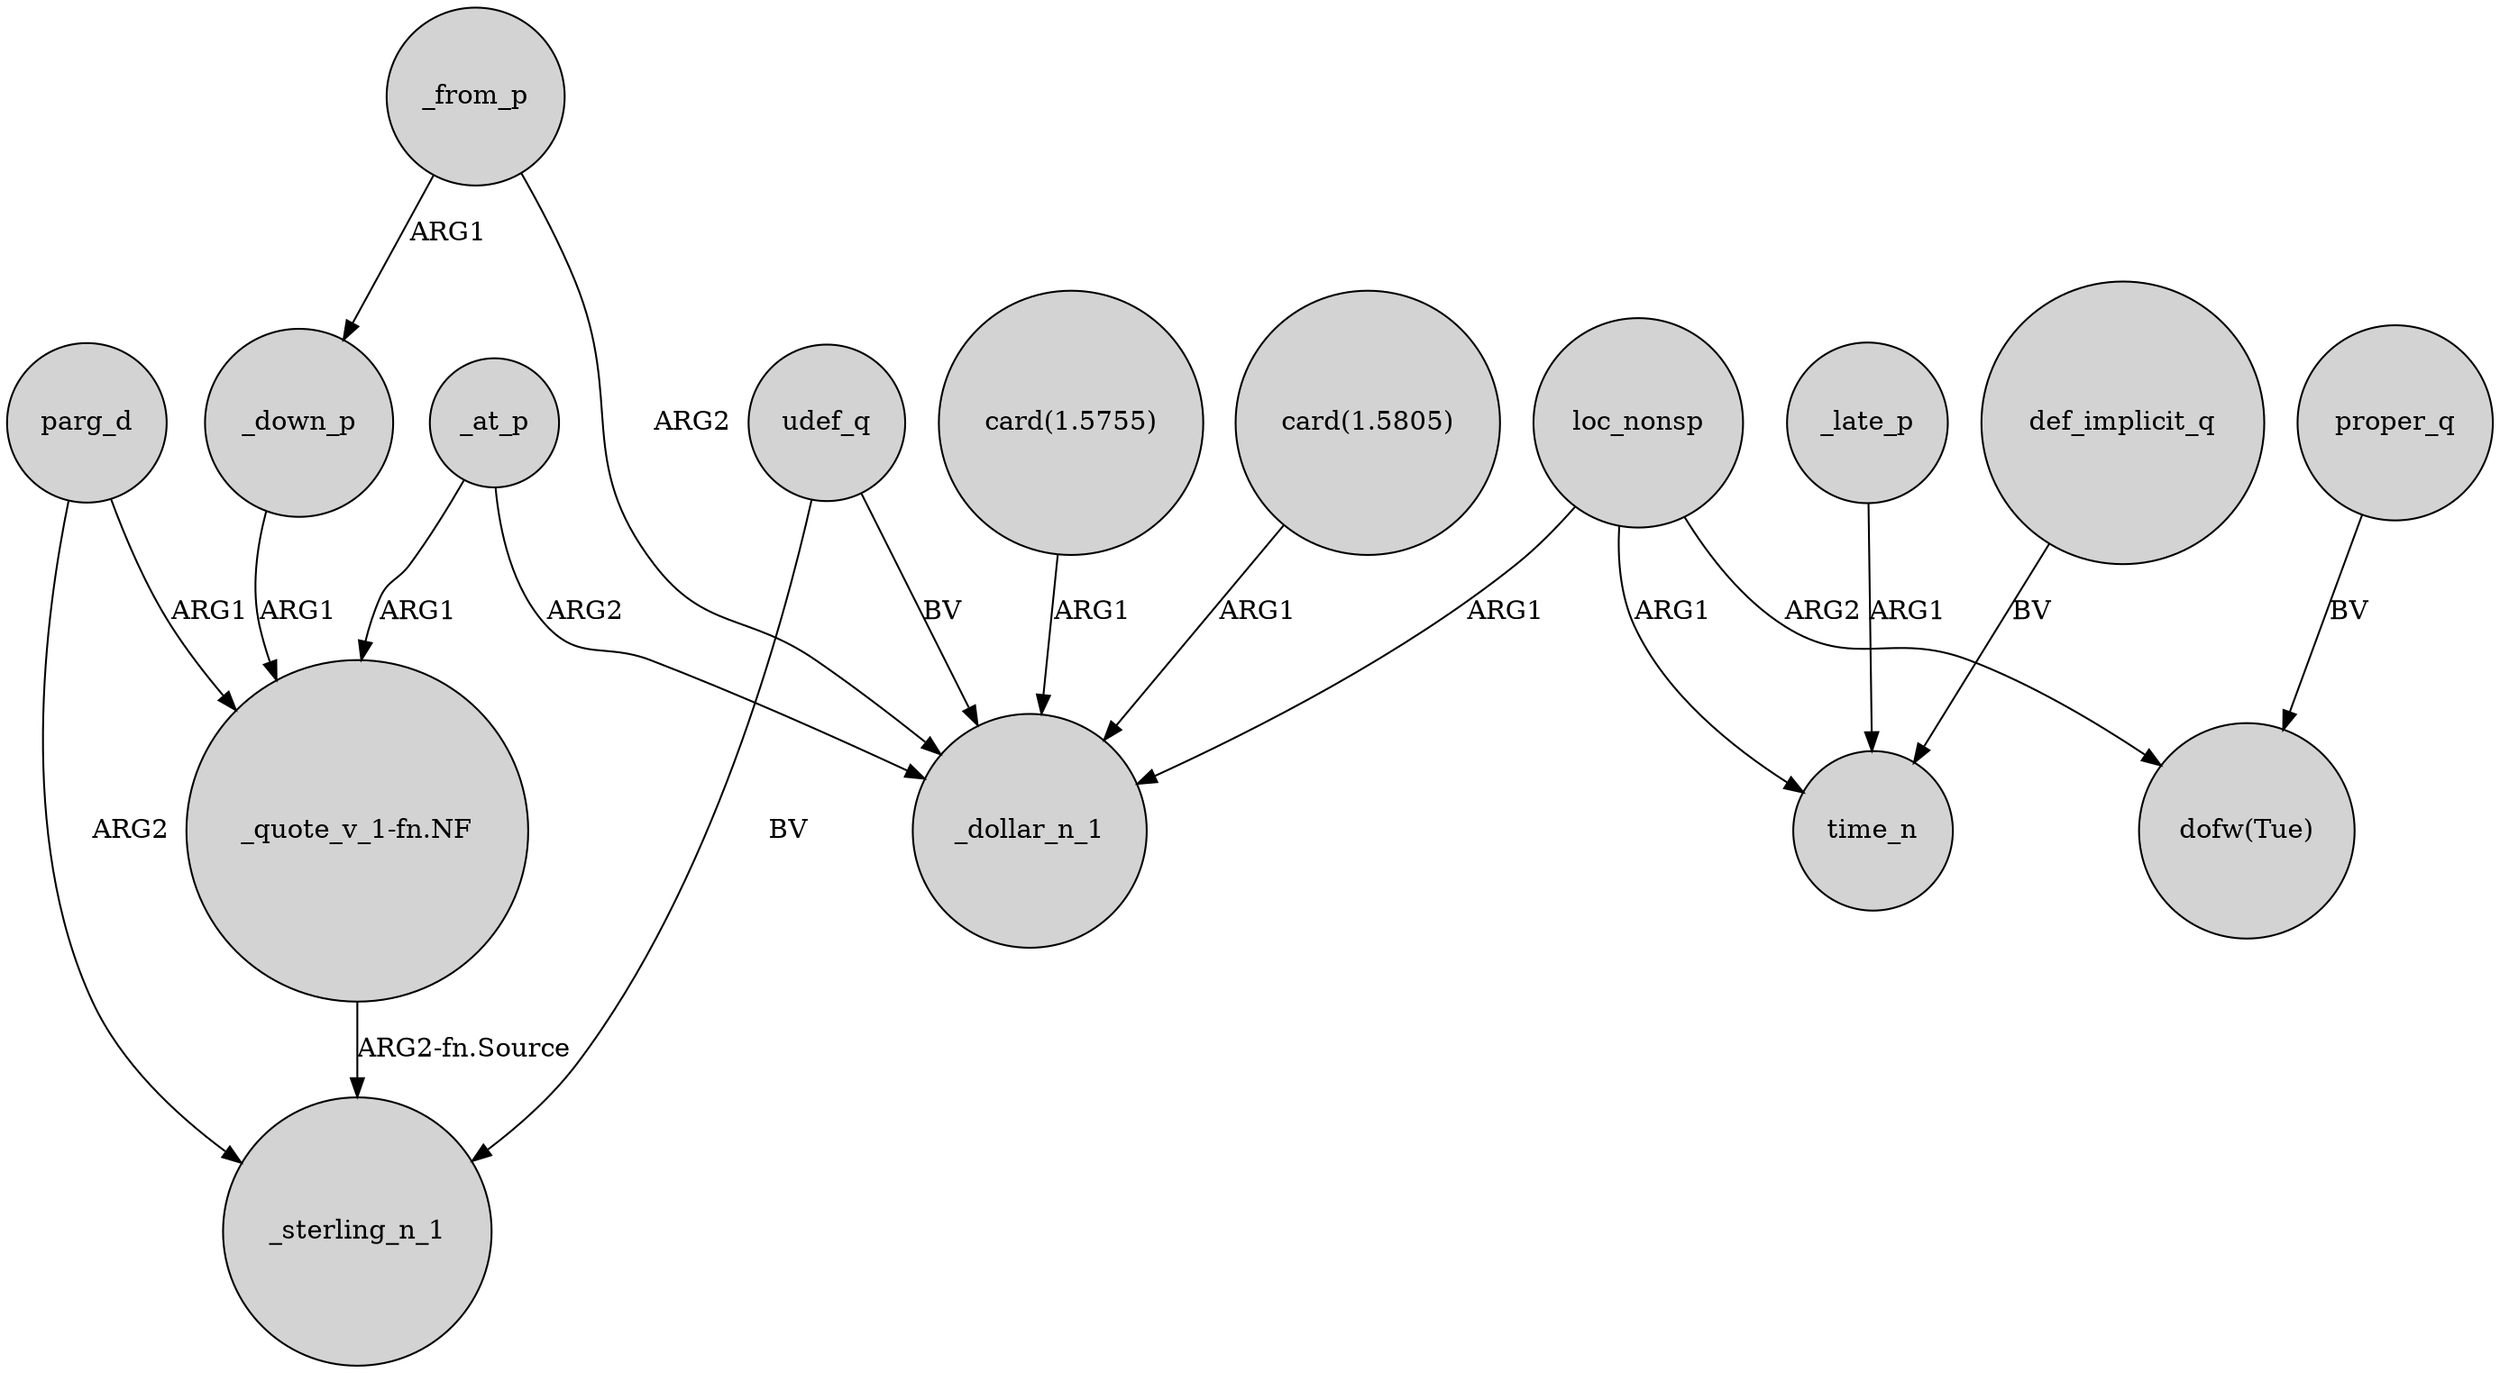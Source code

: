 digraph {
	node [shape=circle style=filled]
	_down_p -> "_quote_v_1-fn.NF" [label=ARG1]
	_late_p -> time_n [label=ARG1]
	parg_d -> _sterling_n_1 [label=ARG2]
	"_quote_v_1-fn.NF" -> _sterling_n_1 [label="ARG2-fn.Source"]
	_at_p -> _dollar_n_1 [label=ARG2]
	proper_q -> "dofw(Tue)" [label=BV]
	udef_q -> _sterling_n_1 [label=BV]
	_at_p -> "_quote_v_1-fn.NF" [label=ARG1]
	loc_nonsp -> time_n [label=ARG1]
	_from_p -> _dollar_n_1 [label=ARG2]
	_from_p -> _down_p [label=ARG1]
	loc_nonsp -> _dollar_n_1 [label=ARG1]
	loc_nonsp -> "dofw(Tue)" [label=ARG2]
	"card(1.5755)" -> _dollar_n_1 [label=ARG1]
	parg_d -> "_quote_v_1-fn.NF" [label=ARG1]
	udef_q -> _dollar_n_1 [label=BV]
	def_implicit_q -> time_n [label=BV]
	"card(1.5805)" -> _dollar_n_1 [label=ARG1]
}
